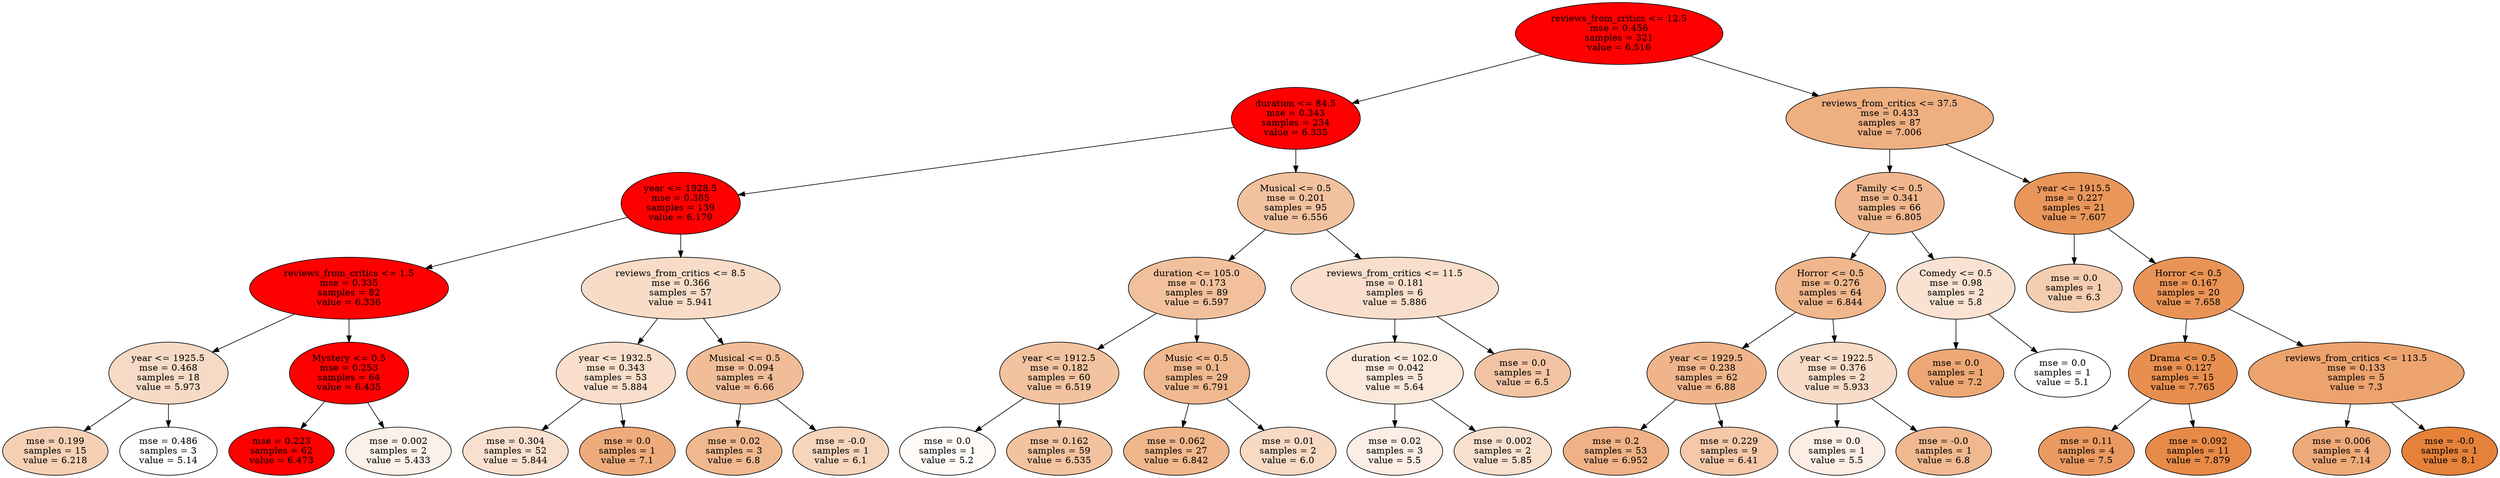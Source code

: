 digraph {
	0 [label="reviews_from_critics <= 12.5\nmse = 0.456\nsamples = 321\nvalue = 6.516" fillcolor=red style=filled]
	1 [label="duration <= 84.5\nmse = 0.343\nsamples = 234\nvalue = 6.335" fillcolor=red style=filled]
	2 [label="year <= 1928.5\nmse = 0.385\nsamples = 139\nvalue = 6.179" fillcolor=red style=filled]
	3 [label="reviews_from_critics <= 1.5\nmse = 0.335\nsamples = 82\nvalue = 6.336" fillcolor=red style=filled]
	4 [label="year <= 1925.5\nmse = 0.468\nsamples = 18\nvalue = 5.973" fillcolor="#f7dac5" style=filled]
	5 [label="mse = 0.199\nsamples = 15\nvalue = 6.218" fillcolor="#f5d0b5" style=filled]
	6 [label="mse = 0.486\nsamples = 3\nvalue = 5.14" fillcolor="#fffdfc" style=filled]
	7 [label="Mystery <= 0.5\nmse = 0.253\nsamples = 64\nvalue = 6.435" fillcolor=red style=filled]
	8 [label="mse = 0.223\nsamples = 62\nvalue = 6.473" fillcolor=red style=filled]
	9 [label="mse = 0.002\nsamples = 2\nvalue = 5.433" fillcolor="#fcf1e9" style=filled]
	10 [label="reviews_from_critics <= 8.5\nmse = 0.366\nsamples = 57\nvalue = 5.941" fillcolor="#f8dcc7" style=filled]
	11 [label="year <= 1932.5\nmse = 0.343\nsamples = 53\nvalue = 5.884" fillcolor="#f8decb" style=filled]
	12 [label="mse = 0.304\nsamples = 52\nvalue = 5.844" fillcolor="#f9e0ce" style=filled]
	13 [label="mse = 0.0\nsamples = 1\nvalue = 7.1" fillcolor="#eeab7b" style=filled]
	14 [label="Musical <= 0.5\nmse = 0.094\nsamples = 4\nvalue = 6.66" fillcolor="#f1bd98" style=filled]
	15 [label="mse = 0.02\nsamples = 3\nvalue = 6.8" fillcolor="#f0b88f" style=filled]
	16 [label="mse = -0.0\nsamples = 1\nvalue = 6.1" fillcolor="#f6d5bd" style=filled]
	17 [label="Musical <= 0.5\nmse = 0.201\nsamples = 95\nvalue = 6.556" fillcolor="#f2c29f" style=filled]
	18 [label="duration <= 105.0\nmse = 0.173\nsamples = 89\nvalue = 6.597" fillcolor="#f2c09c" style=filled]
	19 [label="year <= 1912.5\nmse = 0.182\nsamples = 60\nvalue = 6.519" fillcolor="#f3c3a1" style=filled]
	20 [label="mse = 0.0\nsamples = 1\nvalue = 5.2" fillcolor="#fefbf8" style=filled]
	21 [label="mse = 0.162\nsamples = 59\nvalue = 6.535" fillcolor="#f3c3a0" style=filled]
	22 [label="Music <= 0.5\nmse = 0.1\nsamples = 29\nvalue = 6.791" fillcolor="#f0b88f" style=filled]
	23 [label="mse = 0.062\nsamples = 27\nvalue = 6.842" fillcolor="#f0b68c" style=filled]
	24 [label="mse = 0.01\nsamples = 2\nvalue = 6.0" fillcolor="#f7d9c4" style=filled]
	25 [label="reviews_from_critics <= 11.5\nmse = 0.181\nsamples = 6\nvalue = 5.886" fillcolor="#f8decb" style=filled]
	26 [label="duration <= 102.0\nmse = 0.042\nsamples = 5\nvalue = 5.64" fillcolor="#fae8db" style=filled]
	27 [label="mse = 0.02\nsamples = 3\nvalue = 5.5" fillcolor="#fceee5" style=filled]
	28 [label="mse = 0.002\nsamples = 2\nvalue = 5.85" fillcolor="#f8e0ce" style=filled]
	29 [label="mse = 0.0\nsamples = 1\nvalue = 6.5" fillcolor="#f3c4a3" style=filled]
	30 [label="reviews_from_critics <= 37.5\nmse = 0.433\nsamples = 87\nvalue = 7.006" fillcolor="#eeaf81" style=filled]
	31 [label="Family <= 0.5\nmse = 0.341\nsamples = 66\nvalue = 6.805" fillcolor="#f0b78e" style=filled]
	32 [label="Horror <= 0.5\nmse = 0.276\nsamples = 64\nvalue = 6.844" fillcolor="#f0b68c" style=filled]
	33 [label="year <= 1929.5\nmse = 0.238\nsamples = 62\nvalue = 6.88" fillcolor="#f0b48a" style=filled]
	34 [label="mse = 0.2\nsamples = 53\nvalue = 6.952" fillcolor="#efb185" style=filled]
	35 [label="mse = 0.229\nsamples = 9\nvalue = 6.41" fillcolor="#f4c8a9" style=filled]
	36 [label="year <= 1922.5\nmse = 0.376\nsamples = 2\nvalue = 5.933" fillcolor="#f8dcc8" style=filled]
	37 [label="mse = 0.0\nsamples = 1\nvalue = 5.5" fillcolor="#fceee5" style=filled]
	38 [label="mse = -0.0\nsamples = 1\nvalue = 6.8" fillcolor="#f0b88f" style=filled]
	39 [label="Comedy <= 0.5\nmse = 0.98\nsamples = 2\nvalue = 5.8" fillcolor="#f9e2d1" style=filled]
	40 [label="mse = 0.0\nsamples = 1\nvalue = 7.2" fillcolor="#eda774" style=filled]
	41 [label="mse = 0.0\nsamples = 1\nvalue = 5.1" fillcolor="#ffffff" style=filled]
	42 [label="year <= 1915.5\nmse = 0.227\nsamples = 21\nvalue = 7.607" fillcolor="#e9965a" style=filled]
	43 [label="mse = 0.0\nsamples = 1\nvalue = 6.3" fillcolor="#f5cdb0" style=filled]
	44 [label="Horror <= 0.5\nmse = 0.167\nsamples = 20\nvalue = 7.658" fillcolor="#e99456" style=filled]
	45 [label="Drama <= 0.5\nmse = 0.127\nsamples = 15\nvalue = 7.765" fillcolor="#e88f4f" style=filled]
	46 [label="mse = 0.11\nsamples = 4\nvalue = 7.5" fillcolor="#ea9a61" style=filled]
	47 [label="mse = 0.092\nsamples = 11\nvalue = 7.879" fillcolor="#e78a48" style=filled]
	48 [label="reviews_from_critics <= 113.5\nmse = 0.133\nsamples = 5\nvalue = 7.3" fillcolor="#eca36e" style=filled]
	49 [label="mse = 0.006\nsamples = 4\nvalue = 7.14" fillcolor="#eda978" style=filled]
	50 [label="mse = -0.0\nsamples = 1\nvalue = 8.1" fillcolor="#e58139" style=filled]
	0 -> 1
	1 -> 2
	2 -> 3
	3 -> 4
	4 -> 5
	4 -> 6
	3 -> 7
	7 -> 8
	7 -> 9
	2 -> 10
	10 -> 11
	11 -> 12
	11 -> 13
	10 -> 14
	14 -> 15
	14 -> 16
	1 -> 17
	17 -> 18
	18 -> 19
	19 -> 20
	19 -> 21
	18 -> 22
	22 -> 23
	22 -> 24
	17 -> 25
	25 -> 26
	26 -> 27
	26 -> 28
	25 -> 29
	0 -> 30
	30 -> 31
	31 -> 32
	32 -> 33
	33 -> 34
	33 -> 35
	32 -> 36
	36 -> 37
	36 -> 38
	31 -> 39
	39 -> 40
	39 -> 41
	30 -> 42
	42 -> 43
	42 -> 44
	44 -> 45
	45 -> 46
	45 -> 47
	44 -> 48
	48 -> 49
	48 -> 50
}
